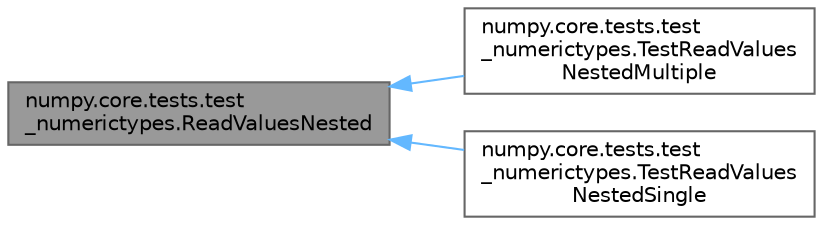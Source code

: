 digraph "numpy.core.tests.test_numerictypes.ReadValuesNested"
{
 // LATEX_PDF_SIZE
  bgcolor="transparent";
  edge [fontname=Helvetica,fontsize=10,labelfontname=Helvetica,labelfontsize=10];
  node [fontname=Helvetica,fontsize=10,shape=box,height=0.2,width=0.4];
  rankdir="LR";
  Node1 [id="Node000001",label="numpy.core.tests.test\l_numerictypes.ReadValuesNested",height=0.2,width=0.4,color="gray40", fillcolor="grey60", style="filled", fontcolor="black",tooltip=" "];
  Node1 -> Node2 [id="edge1_Node000001_Node000002",dir="back",color="steelblue1",style="solid",tooltip=" "];
  Node2 [id="Node000002",label="numpy.core.tests.test\l_numerictypes.TestReadValues\lNestedMultiple",height=0.2,width=0.4,color="gray40", fillcolor="white", style="filled",URL="$dc/d1b/classnumpy_1_1core_1_1tests_1_1test__numerictypes_1_1TestReadValuesNestedMultiple.html",tooltip=" "];
  Node1 -> Node3 [id="edge2_Node000001_Node000003",dir="back",color="steelblue1",style="solid",tooltip=" "];
  Node3 [id="Node000003",label="numpy.core.tests.test\l_numerictypes.TestReadValues\lNestedSingle",height=0.2,width=0.4,color="gray40", fillcolor="white", style="filled",URL="$d1/d58/classnumpy_1_1core_1_1tests_1_1test__numerictypes_1_1TestReadValuesNestedSingle.html",tooltip=" "];
}
